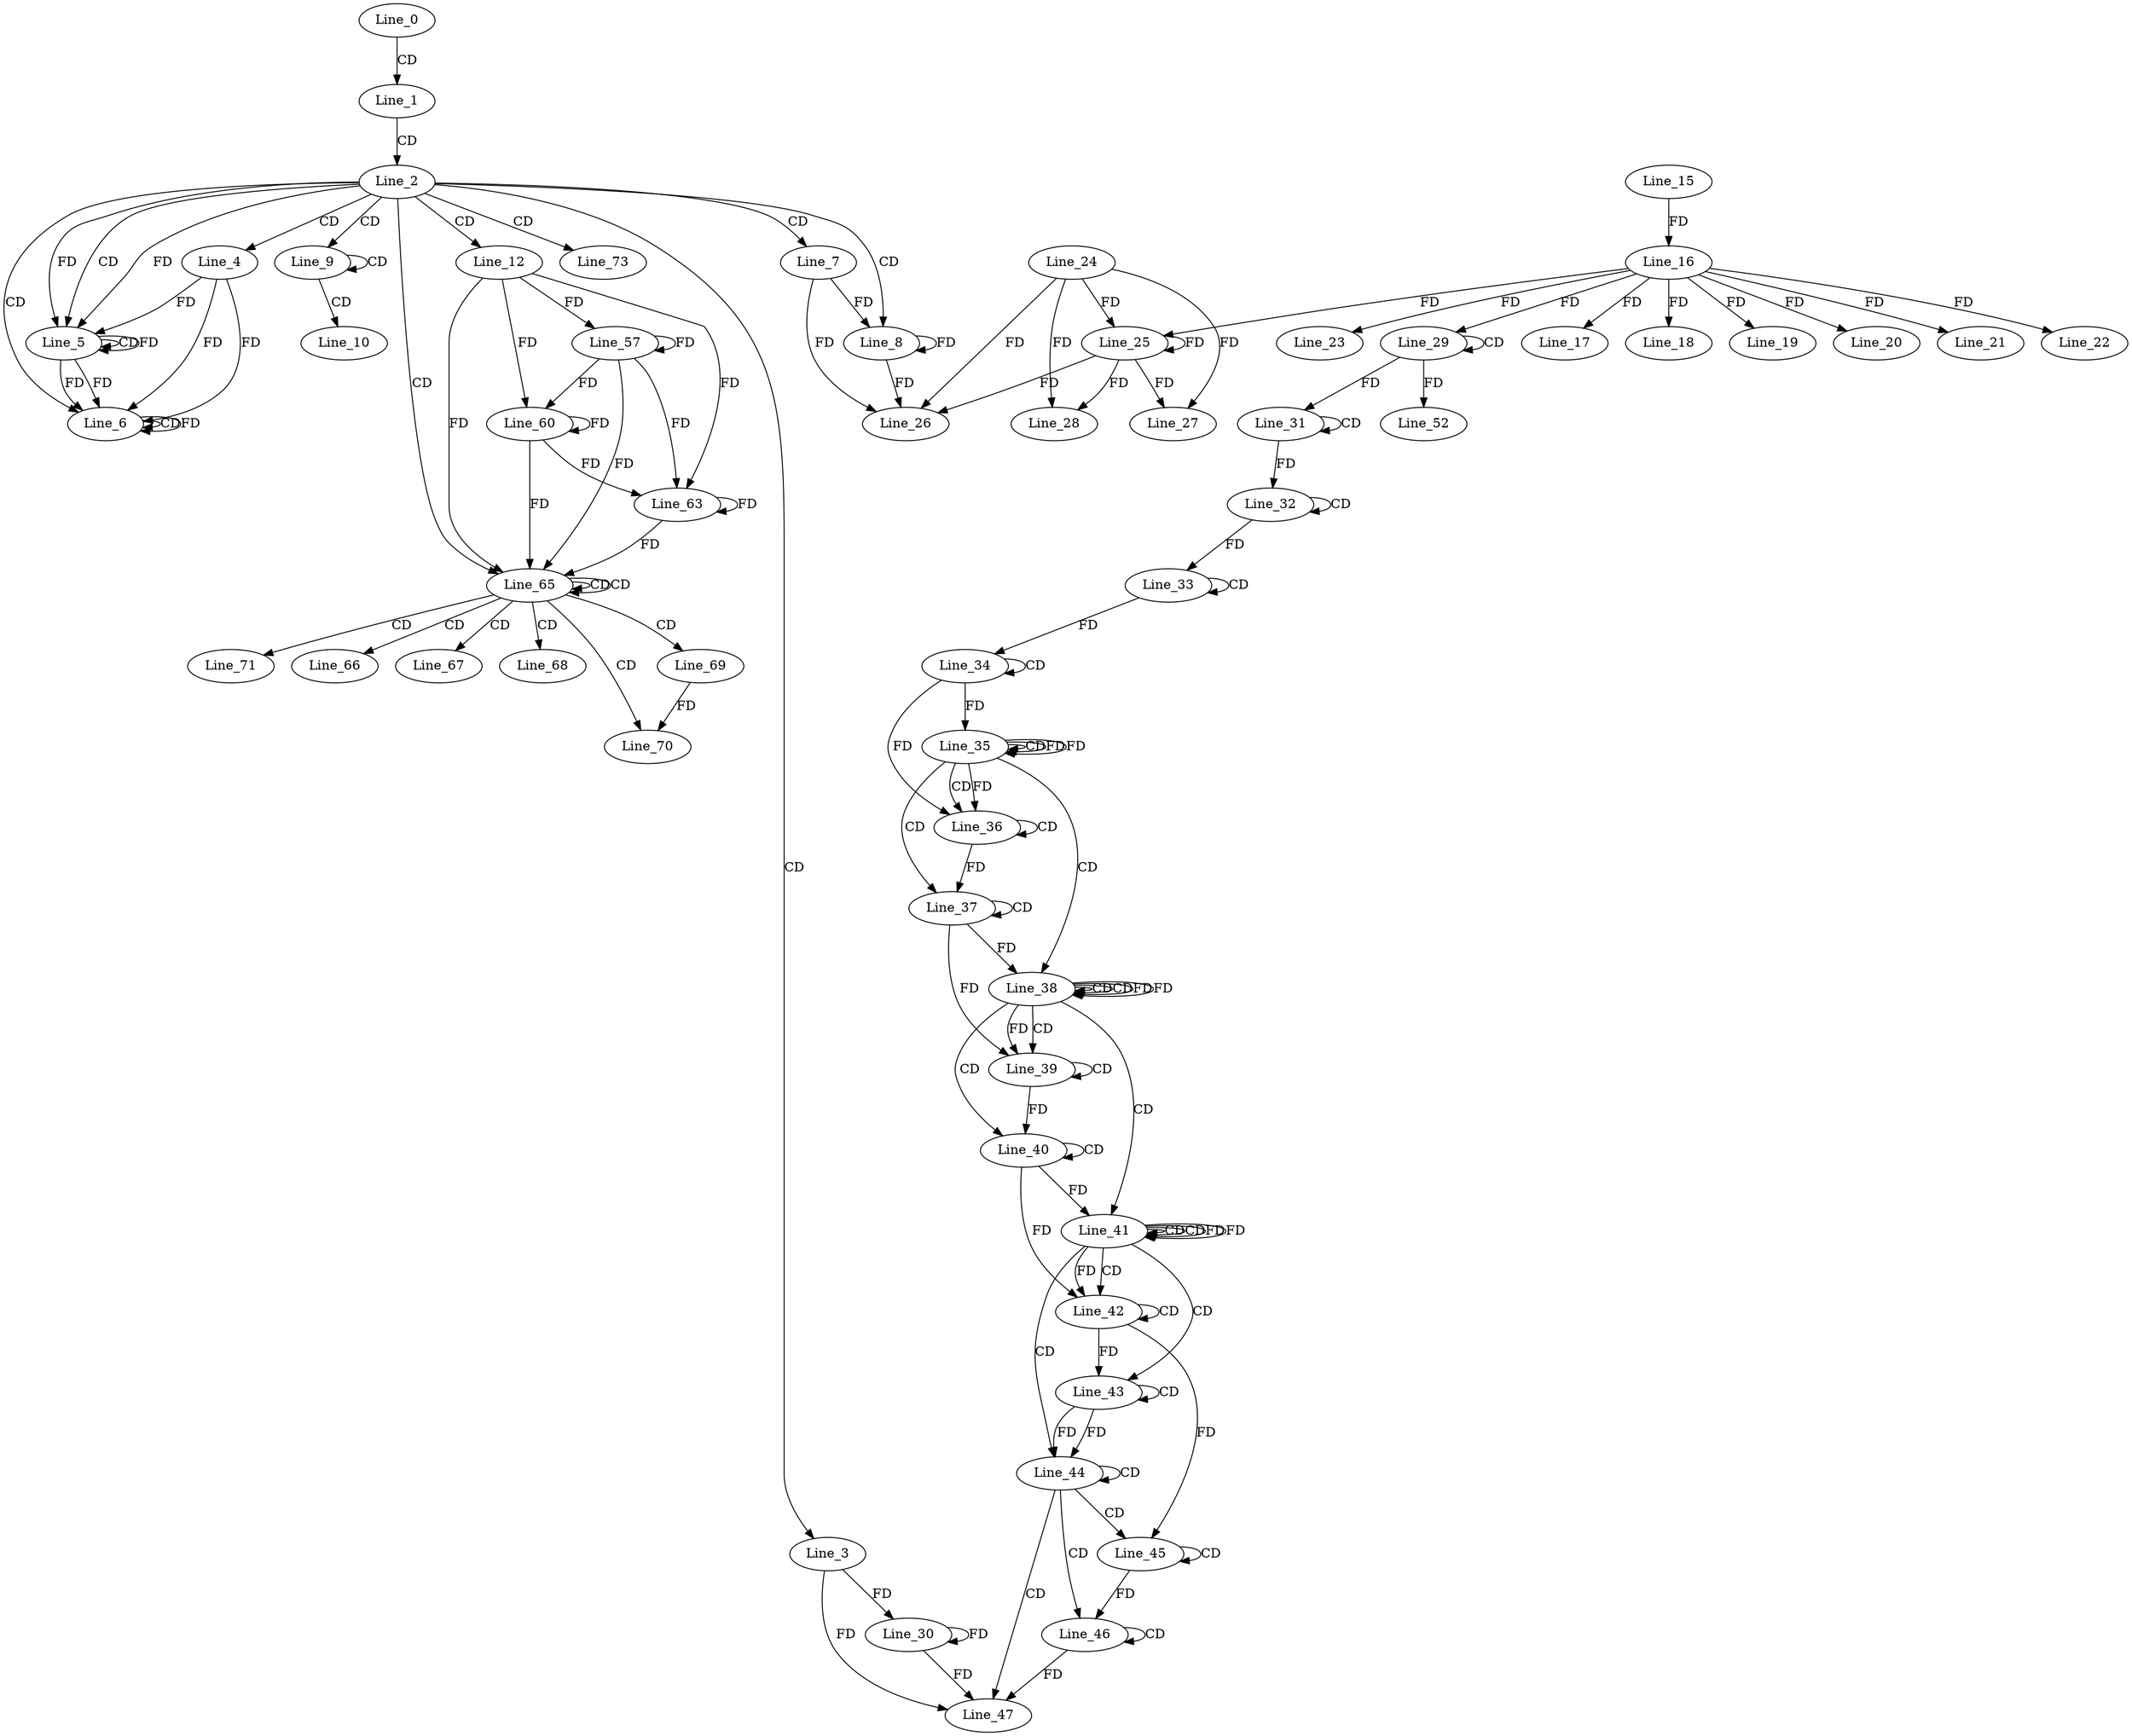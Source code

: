 digraph G {
  Line_0;
  Line_1;
  Line_2;
  Line_3;
  Line_4;
  Line_5;
  Line_5;
  Line_5;
  Line_5;
  Line_5;
  Line_6;
  Line_6;
  Line_6;
  Line_7;
  Line_8;
  Line_9;
  Line_9;
  Line_10;
  Line_12;
  Line_15;
  Line_16;
  Line_16;
  Line_17;
  Line_18;
  Line_19;
  Line_20;
  Line_21;
  Line_22;
  Line_23;
  Line_24;
  Line_25;
  Line_25;
  Line_26;
  Line_27;
  Line_28;
  Line_29;
  Line_29;
  Line_30;
  Line_31;
  Line_31;
  Line_32;
  Line_32;
  Line_33;
  Line_33;
  Line_34;
  Line_34;
  Line_35;
  Line_35;
  Line_35;
  Line_35;
  Line_36;
  Line_36;
  Line_37;
  Line_37;
  Line_38;
  Line_38;
  Line_38;
  Line_38;
  Line_39;
  Line_39;
  Line_40;
  Line_40;
  Line_41;
  Line_41;
  Line_41;
  Line_41;
  Line_42;
  Line_42;
  Line_43;
  Line_43;
  Line_44;
  Line_44;
  Line_45;
  Line_45;
  Line_46;
  Line_46;
  Line_47;
  Line_52;
  Line_57;
  Line_60;
  Line_63;
  Line_65;
  Line_65;
  Line_65;
  Line_66;
  Line_67;
  Line_68;
  Line_69;
  Line_70;
  Line_71;
  Line_73;
  Line_0 -> Line_1 [ label="CD" ];
  Line_1 -> Line_2 [ label="CD" ];
  Line_2 -> Line_3 [ label="CD" ];
  Line_2 -> Line_4 [ label="CD" ];
  Line_2 -> Line_5 [ label="CD" ];
  Line_2 -> Line_5 [ label="FD" ];
  Line_5 -> Line_5 [ label="CD" ];
  Line_4 -> Line_5 [ label="FD" ];
  Line_5 -> Line_5 [ label="FD" ];
  Line_2 -> Line_5 [ label="FD" ];
  Line_2 -> Line_6 [ label="CD" ];
  Line_4 -> Line_6 [ label="FD" ];
  Line_5 -> Line_6 [ label="FD" ];
  Line_6 -> Line_6 [ label="CD" ];
  Line_4 -> Line_6 [ label="FD" ];
  Line_5 -> Line_6 [ label="FD" ];
  Line_6 -> Line_6 [ label="FD" ];
  Line_2 -> Line_7 [ label="CD" ];
  Line_2 -> Line_8 [ label="CD" ];
  Line_7 -> Line_8 [ label="FD" ];
  Line_8 -> Line_8 [ label="FD" ];
  Line_2 -> Line_9 [ label="CD" ];
  Line_9 -> Line_9 [ label="CD" ];
  Line_9 -> Line_10 [ label="CD" ];
  Line_2 -> Line_12 [ label="CD" ];
  Line_15 -> Line_16 [ label="FD" ];
  Line_16 -> Line_17 [ label="FD" ];
  Line_16 -> Line_18 [ label="FD" ];
  Line_16 -> Line_19 [ label="FD" ];
  Line_16 -> Line_20 [ label="FD" ];
  Line_16 -> Line_21 [ label="FD" ];
  Line_16 -> Line_22 [ label="FD" ];
  Line_16 -> Line_23 [ label="FD" ];
  Line_24 -> Line_25 [ label="FD" ];
  Line_25 -> Line_25 [ label="FD" ];
  Line_16 -> Line_25 [ label="FD" ];
  Line_24 -> Line_26 [ label="FD" ];
  Line_25 -> Line_26 [ label="FD" ];
  Line_7 -> Line_26 [ label="FD" ];
  Line_8 -> Line_26 [ label="FD" ];
  Line_24 -> Line_27 [ label="FD" ];
  Line_25 -> Line_27 [ label="FD" ];
  Line_24 -> Line_28 [ label="FD" ];
  Line_25 -> Line_28 [ label="FD" ];
  Line_29 -> Line_29 [ label="CD" ];
  Line_16 -> Line_29 [ label="FD" ];
  Line_3 -> Line_30 [ label="FD" ];
  Line_30 -> Line_30 [ label="FD" ];
  Line_31 -> Line_31 [ label="CD" ];
  Line_29 -> Line_31 [ label="FD" ];
  Line_32 -> Line_32 [ label="CD" ];
  Line_31 -> Line_32 [ label="FD" ];
  Line_33 -> Line_33 [ label="CD" ];
  Line_32 -> Line_33 [ label="FD" ];
  Line_34 -> Line_34 [ label="CD" ];
  Line_33 -> Line_34 [ label="FD" ];
  Line_35 -> Line_35 [ label="CD" ];
  Line_34 -> Line_35 [ label="FD" ];
  Line_35 -> Line_35 [ label="FD" ];
  Line_35 -> Line_36 [ label="CD" ];
  Line_36 -> Line_36 [ label="CD" ];
  Line_34 -> Line_36 [ label="FD" ];
  Line_35 -> Line_36 [ label="FD" ];
  Line_35 -> Line_37 [ label="CD" ];
  Line_37 -> Line_37 [ label="CD" ];
  Line_36 -> Line_37 [ label="FD" ];
  Line_35 -> Line_38 [ label="CD" ];
  Line_38 -> Line_38 [ label="CD" ];
  Line_38 -> Line_38 [ label="CD" ];
  Line_37 -> Line_38 [ label="FD" ];
  Line_38 -> Line_38 [ label="FD" ];
  Line_38 -> Line_39 [ label="CD" ];
  Line_39 -> Line_39 [ label="CD" ];
  Line_37 -> Line_39 [ label="FD" ];
  Line_38 -> Line_39 [ label="FD" ];
  Line_38 -> Line_40 [ label="CD" ];
  Line_40 -> Line_40 [ label="CD" ];
  Line_39 -> Line_40 [ label="FD" ];
  Line_38 -> Line_41 [ label="CD" ];
  Line_41 -> Line_41 [ label="CD" ];
  Line_41 -> Line_41 [ label="CD" ];
  Line_40 -> Line_41 [ label="FD" ];
  Line_41 -> Line_41 [ label="FD" ];
  Line_41 -> Line_42 [ label="CD" ];
  Line_42 -> Line_42 [ label="CD" ];
  Line_40 -> Line_42 [ label="FD" ];
  Line_41 -> Line_42 [ label="FD" ];
  Line_41 -> Line_43 [ label="CD" ];
  Line_43 -> Line_43 [ label="CD" ];
  Line_42 -> Line_43 [ label="FD" ];
  Line_41 -> Line_44 [ label="CD" ];
  Line_43 -> Line_44 [ label="FD" ];
  Line_44 -> Line_44 [ label="CD" ];
  Line_43 -> Line_44 [ label="FD" ];
  Line_44 -> Line_45 [ label="CD" ];
  Line_45 -> Line_45 [ label="CD" ];
  Line_42 -> Line_45 [ label="FD" ];
  Line_44 -> Line_46 [ label="CD" ];
  Line_46 -> Line_46 [ label="CD" ];
  Line_45 -> Line_46 [ label="FD" ];
  Line_44 -> Line_47 [ label="CD" ];
  Line_3 -> Line_47 [ label="FD" ];
  Line_30 -> Line_47 [ label="FD" ];
  Line_46 -> Line_47 [ label="FD" ];
  Line_29 -> Line_52 [ label="FD" ];
  Line_12 -> Line_57 [ label="FD" ];
  Line_57 -> Line_57 [ label="FD" ];
  Line_12 -> Line_60 [ label="FD" ];
  Line_57 -> Line_60 [ label="FD" ];
  Line_60 -> Line_60 [ label="FD" ];
  Line_12 -> Line_63 [ label="FD" ];
  Line_57 -> Line_63 [ label="FD" ];
  Line_60 -> Line_63 [ label="FD" ];
  Line_63 -> Line_63 [ label="FD" ];
  Line_2 -> Line_65 [ label="CD" ];
  Line_65 -> Line_65 [ label="CD" ];
  Line_65 -> Line_65 [ label="CD" ];
  Line_12 -> Line_65 [ label="FD" ];
  Line_57 -> Line_65 [ label="FD" ];
  Line_60 -> Line_65 [ label="FD" ];
  Line_63 -> Line_65 [ label="FD" ];
  Line_65 -> Line_66 [ label="CD" ];
  Line_65 -> Line_67 [ label="CD" ];
  Line_65 -> Line_68 [ label="CD" ];
  Line_65 -> Line_69 [ label="CD" ];
  Line_65 -> Line_70 [ label="CD" ];
  Line_69 -> Line_70 [ label="FD" ];
  Line_65 -> Line_71 [ label="CD" ];
  Line_2 -> Line_73 [ label="CD" ];
  Line_35 -> Line_35 [ label="FD" ];
  Line_38 -> Line_38 [ label="FD" ];
  Line_41 -> Line_41 [ label="FD" ];
}
